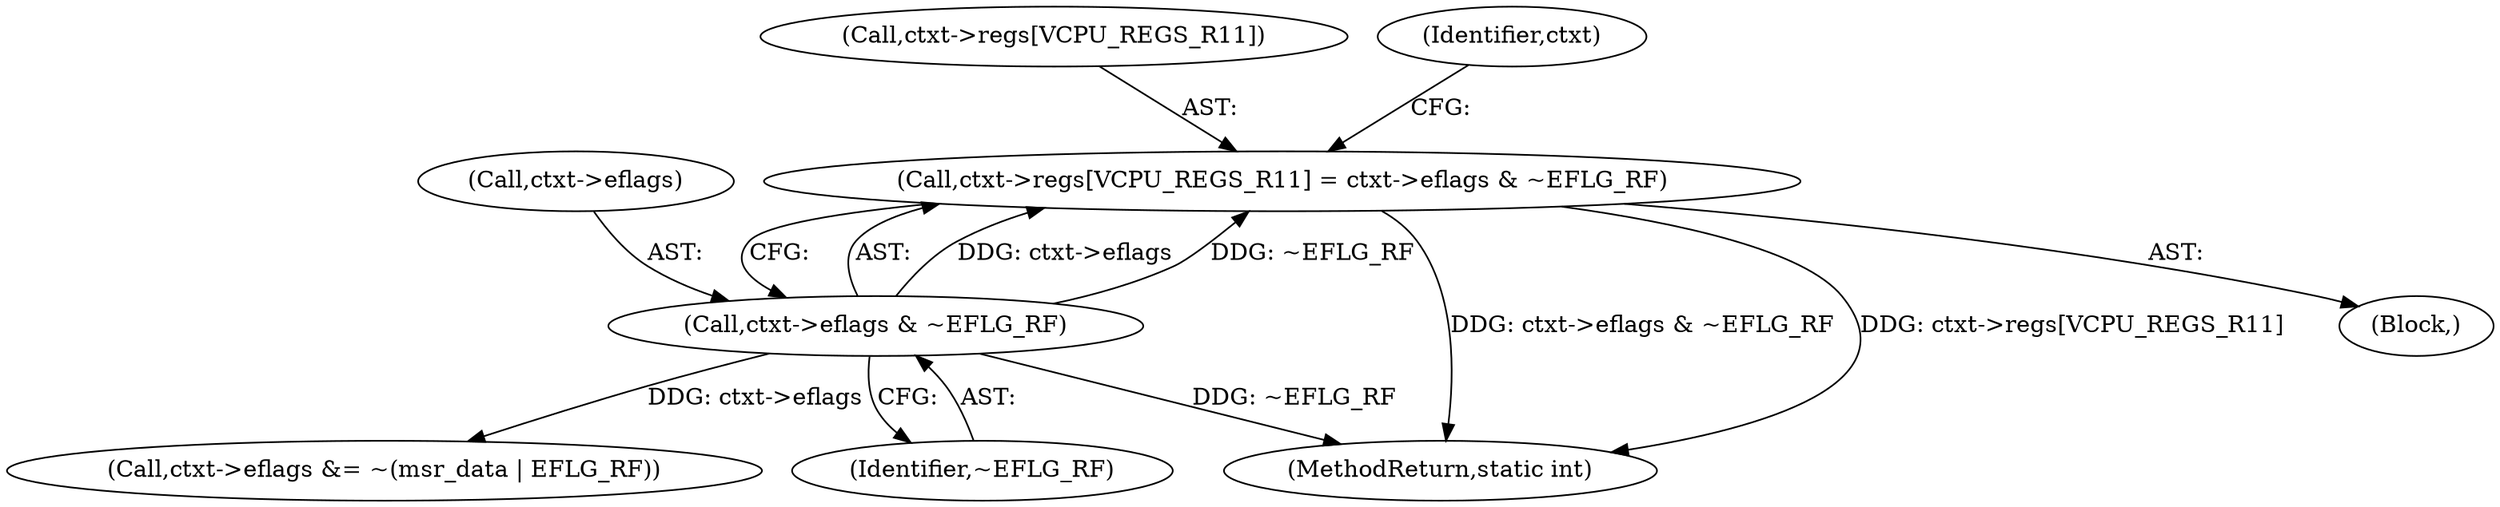digraph "0_linux_c2226fc9e87ba3da060e47333657cd6616652b84@array" {
"1000226" [label="(Call,ctxt->regs[VCPU_REGS_R11] = ctxt->eflags & ~EFLG_RF)"];
"1000232" [label="(Call,ctxt->eflags & ~EFLG_RF)"];
"1000226" [label="(Call,ctxt->regs[VCPU_REGS_R11] = ctxt->eflags & ~EFLG_RF)"];
"1000232" [label="(Call,ctxt->eflags & ~EFLG_RF)"];
"1000293" [label="(MethodReturn,static int)"];
"1000233" [label="(Call,ctxt->eflags)"];
"1000227" [label="(Call,ctxt->regs[VCPU_REGS_R11])"];
"1000259" [label="(Call,ctxt->eflags &= ~(msr_data | EFLG_RF))"];
"1000238" [label="(Identifier,ctxt)"];
"1000225" [label="(Block,)"];
"1000236" [label="(Identifier,~EFLG_RF)"];
"1000226" -> "1000225"  [label="AST: "];
"1000226" -> "1000232"  [label="CFG: "];
"1000227" -> "1000226"  [label="AST: "];
"1000232" -> "1000226"  [label="AST: "];
"1000238" -> "1000226"  [label="CFG: "];
"1000226" -> "1000293"  [label="DDG: ctxt->eflags & ~EFLG_RF"];
"1000226" -> "1000293"  [label="DDG: ctxt->regs[VCPU_REGS_R11]"];
"1000232" -> "1000226"  [label="DDG: ctxt->eflags"];
"1000232" -> "1000226"  [label="DDG: ~EFLG_RF"];
"1000232" -> "1000236"  [label="CFG: "];
"1000233" -> "1000232"  [label="AST: "];
"1000236" -> "1000232"  [label="AST: "];
"1000232" -> "1000293"  [label="DDG: ~EFLG_RF"];
"1000232" -> "1000259"  [label="DDG: ctxt->eflags"];
}
